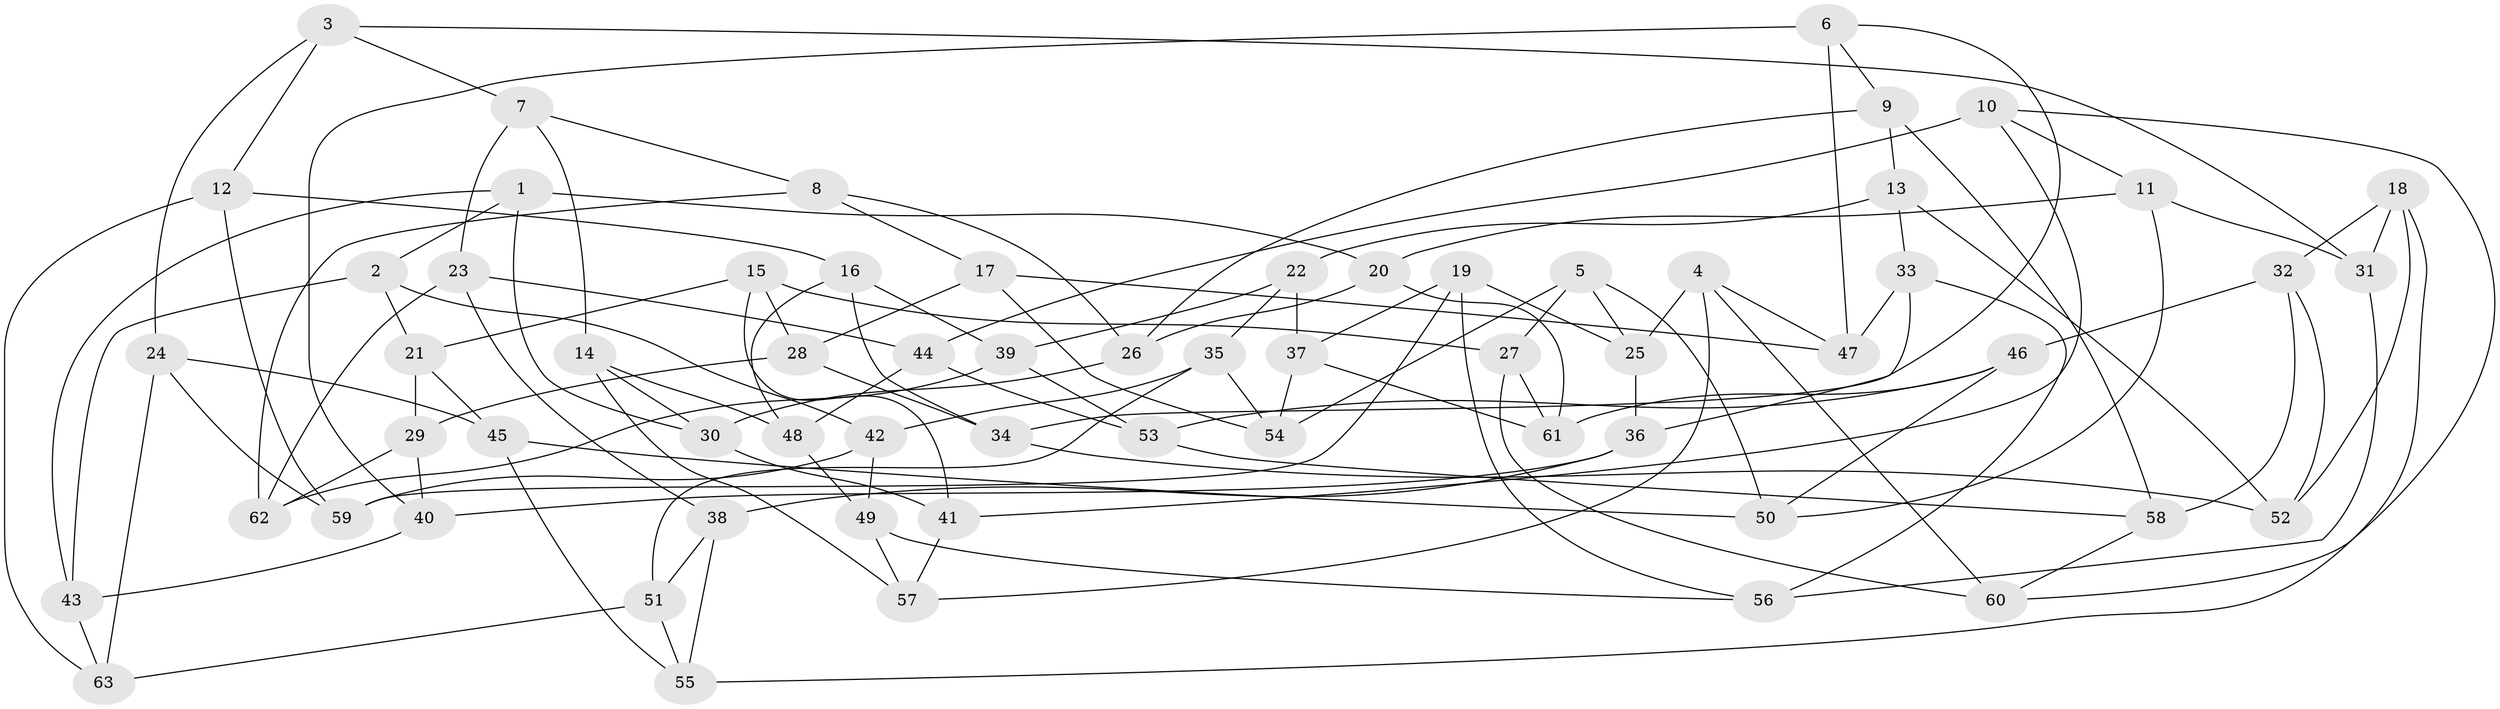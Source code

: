 // Generated by graph-tools (version 1.1) at 2025/58/03/09/25 04:58:36]
// undirected, 63 vertices, 126 edges
graph export_dot {
graph [start="1"]
  node [color=gray90,style=filled];
  1;
  2;
  3;
  4;
  5;
  6;
  7;
  8;
  9;
  10;
  11;
  12;
  13;
  14;
  15;
  16;
  17;
  18;
  19;
  20;
  21;
  22;
  23;
  24;
  25;
  26;
  27;
  28;
  29;
  30;
  31;
  32;
  33;
  34;
  35;
  36;
  37;
  38;
  39;
  40;
  41;
  42;
  43;
  44;
  45;
  46;
  47;
  48;
  49;
  50;
  51;
  52;
  53;
  54;
  55;
  56;
  57;
  58;
  59;
  60;
  61;
  62;
  63;
  1 -- 30;
  1 -- 2;
  1 -- 43;
  1 -- 20;
  2 -- 42;
  2 -- 43;
  2 -- 21;
  3 -- 12;
  3 -- 24;
  3 -- 31;
  3 -- 7;
  4 -- 25;
  4 -- 47;
  4 -- 57;
  4 -- 60;
  5 -- 54;
  5 -- 25;
  5 -- 50;
  5 -- 27;
  6 -- 47;
  6 -- 9;
  6 -- 40;
  6 -- 34;
  7 -- 23;
  7 -- 8;
  7 -- 14;
  8 -- 62;
  8 -- 26;
  8 -- 17;
  9 -- 13;
  9 -- 58;
  9 -- 26;
  10 -- 60;
  10 -- 44;
  10 -- 11;
  10 -- 41;
  11 -- 20;
  11 -- 50;
  11 -- 31;
  12 -- 59;
  12 -- 16;
  12 -- 63;
  13 -- 52;
  13 -- 33;
  13 -- 22;
  14 -- 48;
  14 -- 30;
  14 -- 57;
  15 -- 28;
  15 -- 27;
  15 -- 41;
  15 -- 21;
  16 -- 34;
  16 -- 39;
  16 -- 48;
  17 -- 54;
  17 -- 47;
  17 -- 28;
  18 -- 32;
  18 -- 52;
  18 -- 55;
  18 -- 31;
  19 -- 59;
  19 -- 37;
  19 -- 25;
  19 -- 56;
  20 -- 61;
  20 -- 26;
  21 -- 45;
  21 -- 29;
  22 -- 37;
  22 -- 35;
  22 -- 39;
  23 -- 38;
  23 -- 62;
  23 -- 44;
  24 -- 63;
  24 -- 59;
  24 -- 45;
  25 -- 36;
  26 -- 30;
  27 -- 61;
  27 -- 60;
  28 -- 34;
  28 -- 29;
  29 -- 62;
  29 -- 40;
  30 -- 41;
  31 -- 56;
  32 -- 58;
  32 -- 52;
  32 -- 46;
  33 -- 36;
  33 -- 56;
  33 -- 47;
  34 -- 52;
  35 -- 42;
  35 -- 51;
  35 -- 54;
  36 -- 38;
  36 -- 40;
  37 -- 61;
  37 -- 54;
  38 -- 55;
  38 -- 51;
  39 -- 53;
  39 -- 62;
  40 -- 43;
  41 -- 57;
  42 -- 49;
  42 -- 59;
  43 -- 63;
  44 -- 48;
  44 -- 53;
  45 -- 55;
  45 -- 50;
  46 -- 50;
  46 -- 61;
  46 -- 53;
  48 -- 49;
  49 -- 56;
  49 -- 57;
  51 -- 63;
  51 -- 55;
  53 -- 58;
  58 -- 60;
}
